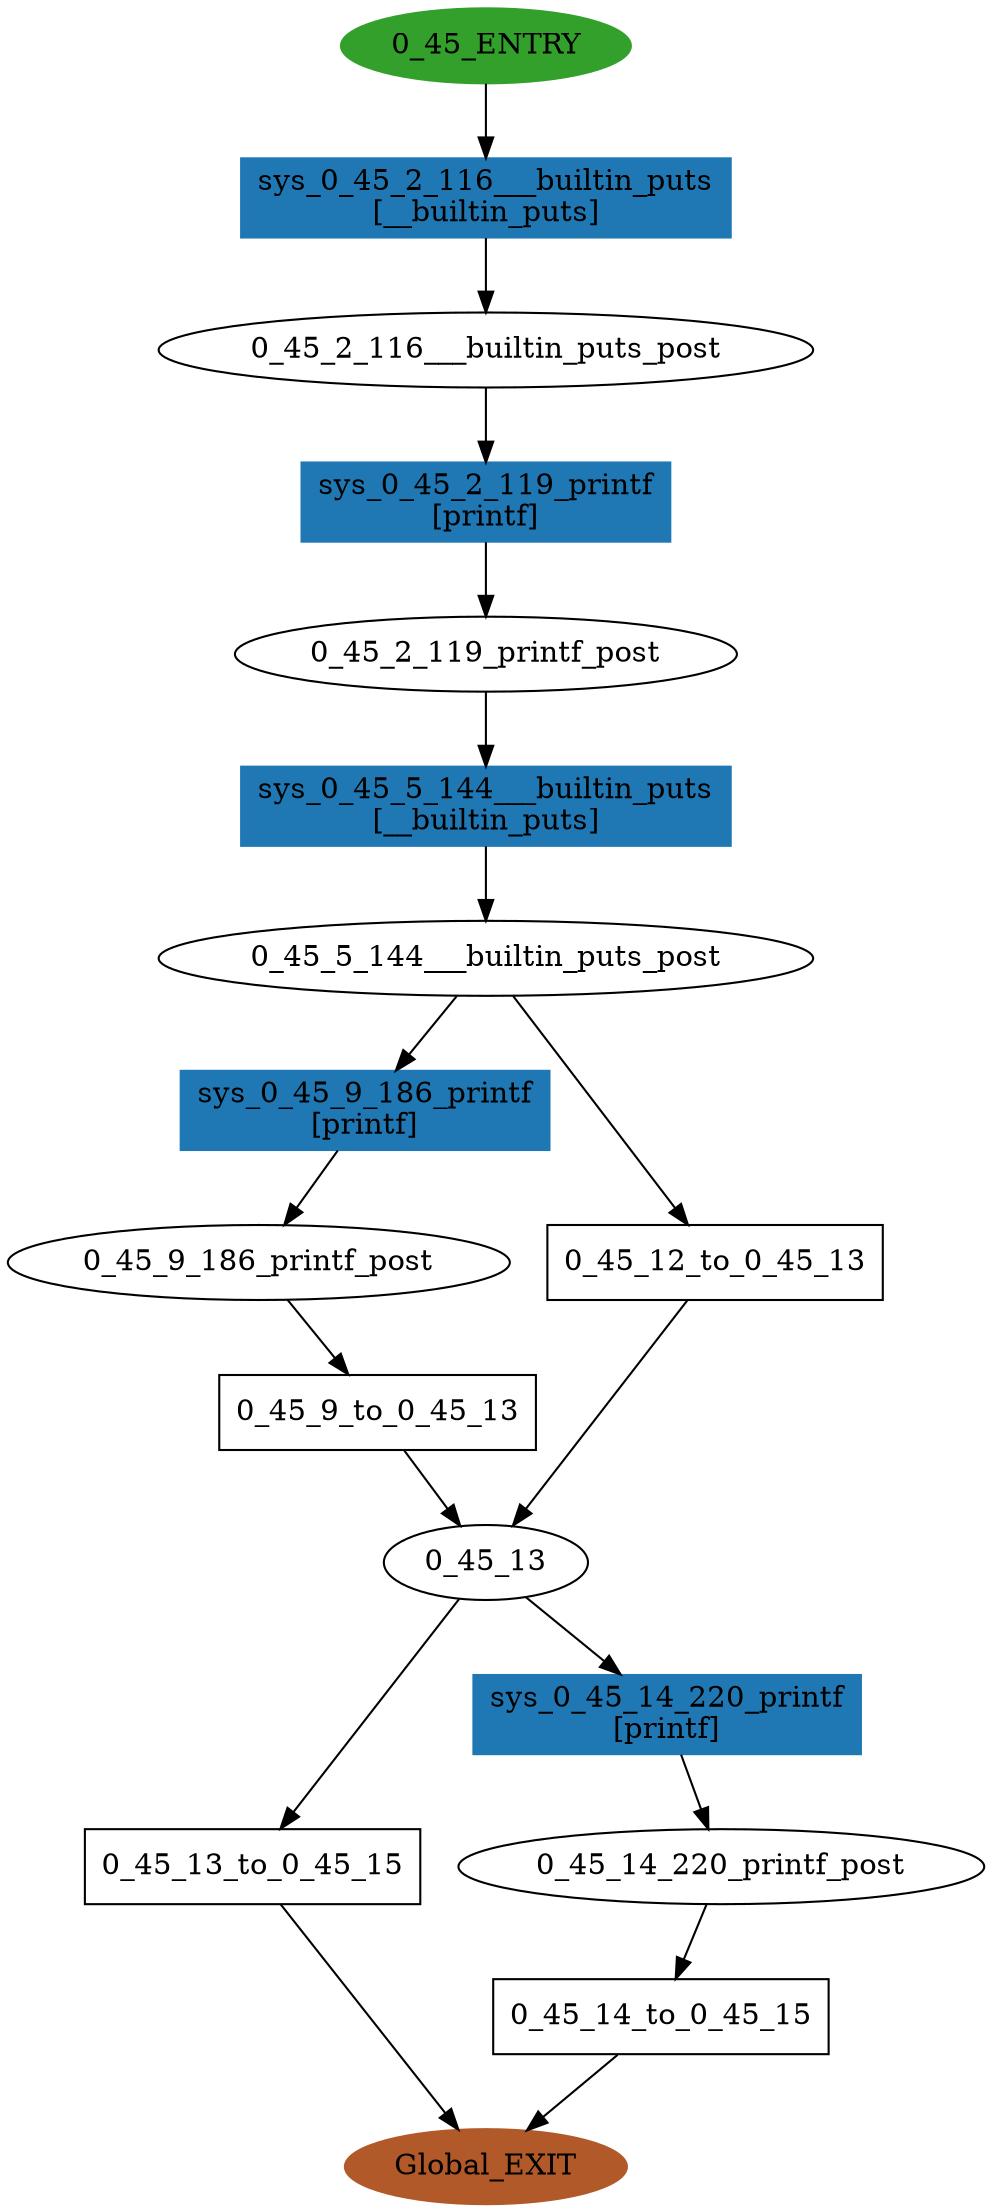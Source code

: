 digraph model { 
compound=true; 
node  [style="filled", colorscheme="paired12"];  "0_45_5_144___builtin_puts_post" [shape=ellipse, style=""];
  "0_45_2_119_printf_post" [shape=ellipse, style=""];
  "0_45_13" [shape=ellipse, style=""];
  "0_45_9_186_printf_post" [shape=ellipse, style=""];
  "0_45_14_220_printf_post" [shape=ellipse, style=""];
  "0_45_ENTRY" [shape=ellipse, color=4, style=filled];
  "0_45_2_116___builtin_puts_post" [shape=ellipse, style=""];
  "Global_EXIT" [shape=ellipse, color=12, style=filled];
  "0_45_9_to_0_45_13" [shape=box, style=""];
  "0_45_9_to_0_45_13" [label="0_45_9_to_0_45_13\n"];
  "0_45_14_to_0_45_15" [shape=box, style=""];
  "0_45_14_to_0_45_15" [label="0_45_14_to_0_45_15\n"];
  "sys_0_45_9_186_printf" [shape=box, style=""];
  "sys_0_45_9_186_printf" [color=2, style=filled];
  "sys_0_45_9_186_printf" [label="sys_0_45_9_186_printf\n[printf]"];
  "sys_0_45_2_116___builtin_puts" [shape=box, style=""];
  "sys_0_45_2_116___builtin_puts" [color=2, style=filled];
  "sys_0_45_2_116___builtin_puts" [label="sys_0_45_2_116___builtin_puts\n[__builtin_puts]"];
  "sys_0_45_2_119_printf" [shape=box, style=""];
  "sys_0_45_2_119_printf" [color=2, style=filled];
  "sys_0_45_2_119_printf" [label="sys_0_45_2_119_printf\n[printf]"];
  "sys_0_45_5_144___builtin_puts" [shape=box, style=""];
  "sys_0_45_5_144___builtin_puts" [color=2, style=filled];
  "sys_0_45_5_144___builtin_puts" [label="sys_0_45_5_144___builtin_puts\n[__builtin_puts]"];
  "0_45_12_to_0_45_13" [shape=box, style=""];
  "0_45_12_to_0_45_13" [label="0_45_12_to_0_45_13\n"];
  "0_45_13_to_0_45_15" [shape=box, style=""];
  "0_45_13_to_0_45_15" [label="0_45_13_to_0_45_15\n"];
  "sys_0_45_14_220_printf" [shape=box, style=""];
  "sys_0_45_14_220_printf" [color=2, style=filled];
  "sys_0_45_14_220_printf" [label="sys_0_45_14_220_printf\n[printf]"];
  "0_45_14_220_printf_post" -> "0_45_14_to_0_45_15" [label="", arrowhead="normal"];
  "0_45_5_144___builtin_puts_post" -> "0_45_12_to_0_45_13" [label="", arrowhead="normal"];
  "sys_0_45_2_119_printf" -> "0_45_2_119_printf_post" [label="", arrowhead="normal"];
  "0_45_2_116___builtin_puts_post" -> "sys_0_45_2_119_printf" [label="", arrowhead="normal"];
  "0_45_13" -> "0_45_13_to_0_45_15" [label="", arrowhead="normal"];
  "0_45_14_to_0_45_15" -> "Global_EXIT" [label="", arrowhead="normal"];
  "0_45_13_to_0_45_15" -> "Global_EXIT" [label="", arrowhead="normal"];
  "0_45_2_119_printf_post" -> "sys_0_45_5_144___builtin_puts" [label="", arrowhead="normal"];
  "0_45_9_to_0_45_13" -> "0_45_13" [label="", arrowhead="normal"];
  "sys_0_45_2_116___builtin_puts" -> "0_45_2_116___builtin_puts_post" [label="", arrowhead="normal"];
  "sys_0_45_14_220_printf" -> "0_45_14_220_printf_post" [label="", arrowhead="normal"];
  "0_45_12_to_0_45_13" -> "0_45_13" [label="", arrowhead="normal"];
  "sys_0_45_9_186_printf" -> "0_45_9_186_printf_post" [label="", arrowhead="normal"];
  "0_45_5_144___builtin_puts_post" -> "sys_0_45_9_186_printf" [label="", arrowhead="normal"];
  "0_45_9_186_printf_post" -> "0_45_9_to_0_45_13" [label="", arrowhead="normal"];
  "0_45_ENTRY" -> "sys_0_45_2_116___builtin_puts" [label="", arrowhead="normal"];
  "0_45_13" -> "sys_0_45_14_220_printf" [label="", arrowhead="normal"];
  "sys_0_45_5_144___builtin_puts" -> "0_45_5_144___builtin_puts_post" [label="", arrowhead="normal"];
}
